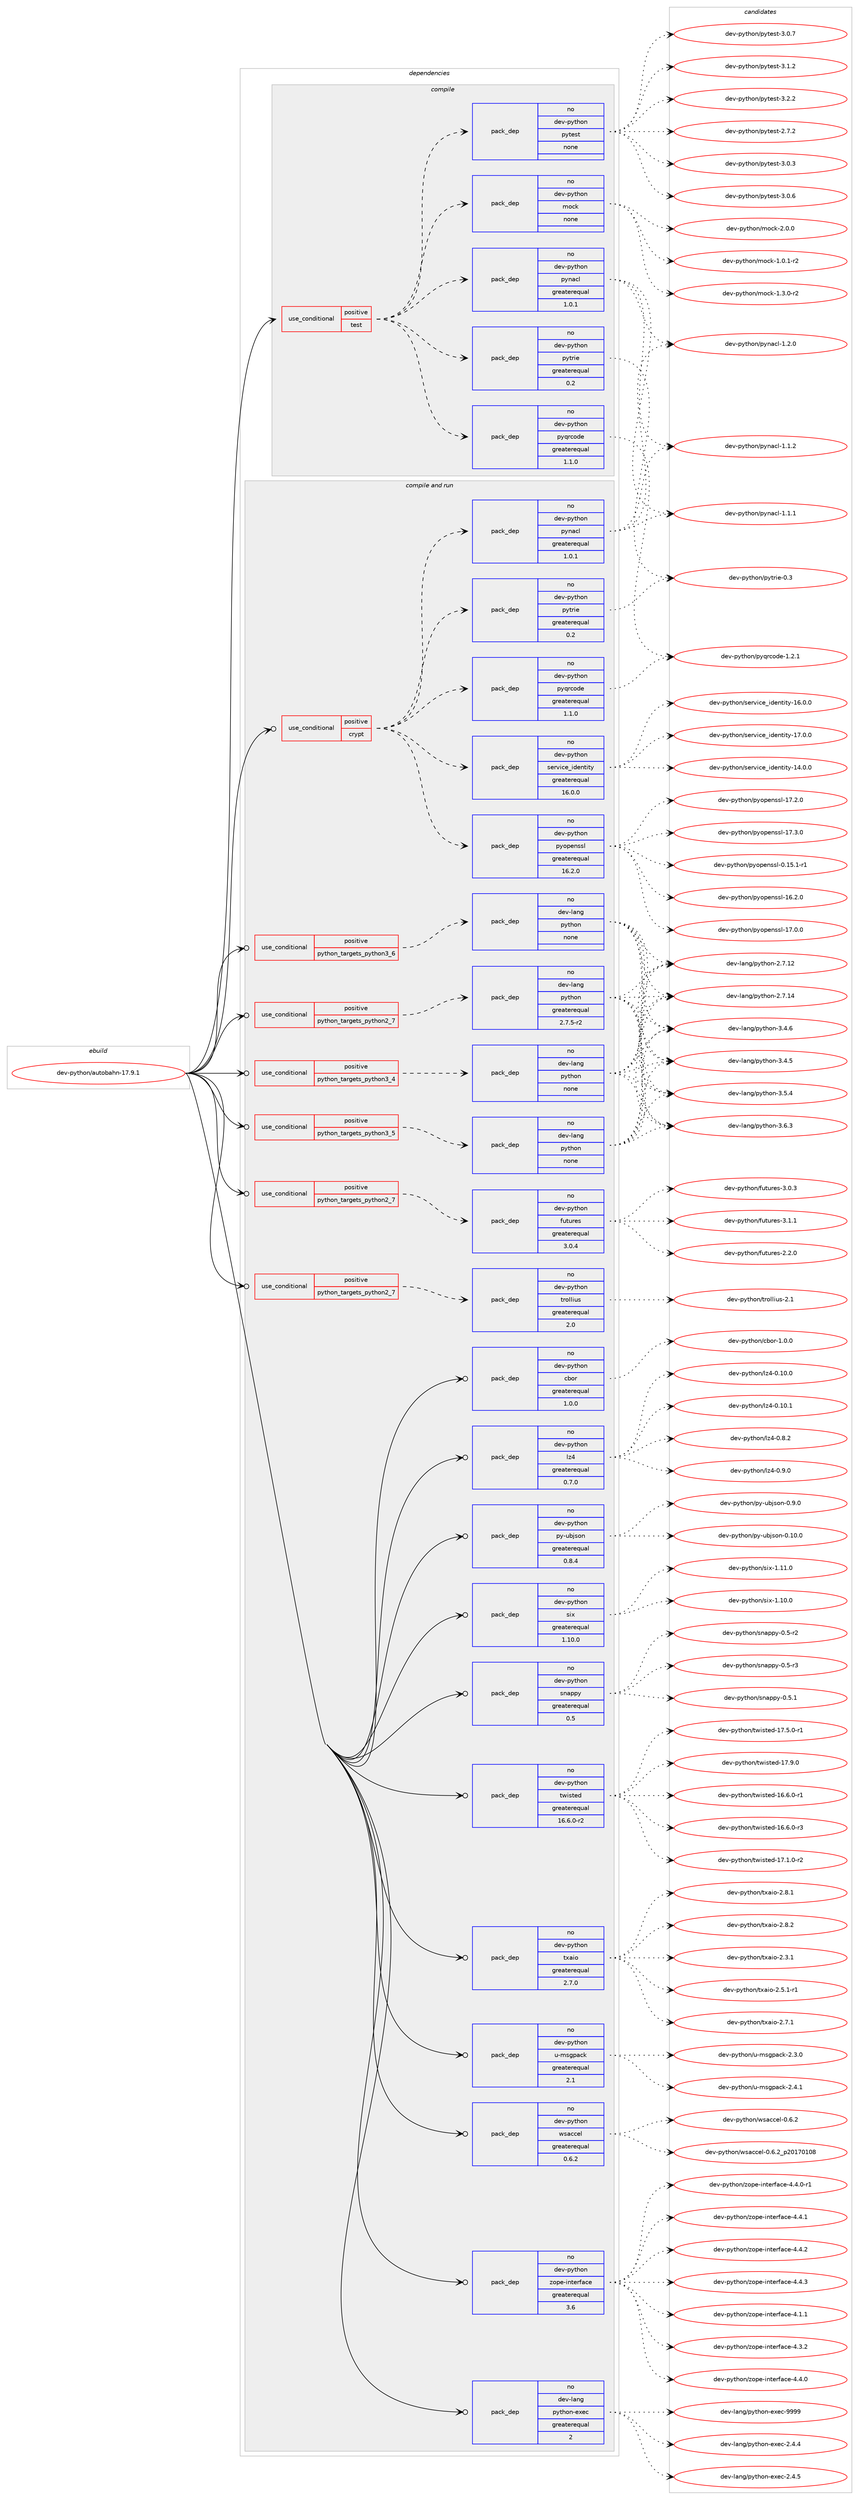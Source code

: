 digraph prolog {

# *************
# Graph options
# *************

newrank=true;
concentrate=true;
compound=true;
graph [rankdir=LR,fontname=Helvetica,fontsize=10,ranksep=1.5];#, ranksep=2.5, nodesep=0.2];
edge  [arrowhead=vee];
node  [fontname=Helvetica,fontsize=10];

# **********
# The ebuild
# **********

subgraph cluster_leftcol {
color=gray;
rank=same;
label=<<i>ebuild</i>>;
id [label="dev-python/autobahn-17.9.1", color=red, width=4, href="../dev-python/autobahn-17.9.1.svg"];
}

# ****************
# The dependencies
# ****************

subgraph cluster_midcol {
color=gray;
label=<<i>dependencies</i>>;
subgraph cluster_compile {
fillcolor="#eeeeee";
style=filled;
label=<<i>compile</i>>;
subgraph cond29765 {
dependency147507 [label=<<TABLE BORDER="0" CELLBORDER="1" CELLSPACING="0" CELLPADDING="4"><TR><TD ROWSPAN="3" CELLPADDING="10">use_conditional</TD></TR><TR><TD>positive</TD></TR><TR><TD>test</TD></TR></TABLE>>, shape=none, color=red];
subgraph pack113923 {
dependency147508 [label=<<TABLE BORDER="0" CELLBORDER="1" CELLSPACING="0" CELLPADDING="4" WIDTH="220"><TR><TD ROWSPAN="6" CELLPADDING="30">pack_dep</TD></TR><TR><TD WIDTH="110">no</TD></TR><TR><TD>dev-python</TD></TR><TR><TD>mock</TD></TR><TR><TD>none</TD></TR><TR><TD></TD></TR></TABLE>>, shape=none, color=blue];
}
dependency147507:e -> dependency147508:w [weight=20,style="dashed",arrowhead="vee"];
subgraph pack113924 {
dependency147509 [label=<<TABLE BORDER="0" CELLBORDER="1" CELLSPACING="0" CELLPADDING="4" WIDTH="220"><TR><TD ROWSPAN="6" CELLPADDING="30">pack_dep</TD></TR><TR><TD WIDTH="110">no</TD></TR><TR><TD>dev-python</TD></TR><TR><TD>pytest</TD></TR><TR><TD>none</TD></TR><TR><TD></TD></TR></TABLE>>, shape=none, color=blue];
}
dependency147507:e -> dependency147509:w [weight=20,style="dashed",arrowhead="vee"];
subgraph pack113925 {
dependency147510 [label=<<TABLE BORDER="0" CELLBORDER="1" CELLSPACING="0" CELLPADDING="4" WIDTH="220"><TR><TD ROWSPAN="6" CELLPADDING="30">pack_dep</TD></TR><TR><TD WIDTH="110">no</TD></TR><TR><TD>dev-python</TD></TR><TR><TD>pynacl</TD></TR><TR><TD>greaterequal</TD></TR><TR><TD>1.0.1</TD></TR></TABLE>>, shape=none, color=blue];
}
dependency147507:e -> dependency147510:w [weight=20,style="dashed",arrowhead="vee"];
subgraph pack113926 {
dependency147511 [label=<<TABLE BORDER="0" CELLBORDER="1" CELLSPACING="0" CELLPADDING="4" WIDTH="220"><TR><TD ROWSPAN="6" CELLPADDING="30">pack_dep</TD></TR><TR><TD WIDTH="110">no</TD></TR><TR><TD>dev-python</TD></TR><TR><TD>pytrie</TD></TR><TR><TD>greaterequal</TD></TR><TR><TD>0.2</TD></TR></TABLE>>, shape=none, color=blue];
}
dependency147507:e -> dependency147511:w [weight=20,style="dashed",arrowhead="vee"];
subgraph pack113927 {
dependency147512 [label=<<TABLE BORDER="0" CELLBORDER="1" CELLSPACING="0" CELLPADDING="4" WIDTH="220"><TR><TD ROWSPAN="6" CELLPADDING="30">pack_dep</TD></TR><TR><TD WIDTH="110">no</TD></TR><TR><TD>dev-python</TD></TR><TR><TD>pyqrcode</TD></TR><TR><TD>greaterequal</TD></TR><TR><TD>1.1.0</TD></TR></TABLE>>, shape=none, color=blue];
}
dependency147507:e -> dependency147512:w [weight=20,style="dashed",arrowhead="vee"];
}
id:e -> dependency147507:w [weight=20,style="solid",arrowhead="vee"];
}
subgraph cluster_compileandrun {
fillcolor="#eeeeee";
style=filled;
label=<<i>compile and run</i>>;
subgraph cond29766 {
dependency147513 [label=<<TABLE BORDER="0" CELLBORDER="1" CELLSPACING="0" CELLPADDING="4"><TR><TD ROWSPAN="3" CELLPADDING="10">use_conditional</TD></TR><TR><TD>positive</TD></TR><TR><TD>crypt</TD></TR></TABLE>>, shape=none, color=red];
subgraph pack113928 {
dependency147514 [label=<<TABLE BORDER="0" CELLBORDER="1" CELLSPACING="0" CELLPADDING="4" WIDTH="220"><TR><TD ROWSPAN="6" CELLPADDING="30">pack_dep</TD></TR><TR><TD WIDTH="110">no</TD></TR><TR><TD>dev-python</TD></TR><TR><TD>pyopenssl</TD></TR><TR><TD>greaterequal</TD></TR><TR><TD>16.2.0</TD></TR></TABLE>>, shape=none, color=blue];
}
dependency147513:e -> dependency147514:w [weight=20,style="dashed",arrowhead="vee"];
subgraph pack113929 {
dependency147515 [label=<<TABLE BORDER="0" CELLBORDER="1" CELLSPACING="0" CELLPADDING="4" WIDTH="220"><TR><TD ROWSPAN="6" CELLPADDING="30">pack_dep</TD></TR><TR><TD WIDTH="110">no</TD></TR><TR><TD>dev-python</TD></TR><TR><TD>pynacl</TD></TR><TR><TD>greaterequal</TD></TR><TR><TD>1.0.1</TD></TR></TABLE>>, shape=none, color=blue];
}
dependency147513:e -> dependency147515:w [weight=20,style="dashed",arrowhead="vee"];
subgraph pack113930 {
dependency147516 [label=<<TABLE BORDER="0" CELLBORDER="1" CELLSPACING="0" CELLPADDING="4" WIDTH="220"><TR><TD ROWSPAN="6" CELLPADDING="30">pack_dep</TD></TR><TR><TD WIDTH="110">no</TD></TR><TR><TD>dev-python</TD></TR><TR><TD>pytrie</TD></TR><TR><TD>greaterequal</TD></TR><TR><TD>0.2</TD></TR></TABLE>>, shape=none, color=blue];
}
dependency147513:e -> dependency147516:w [weight=20,style="dashed",arrowhead="vee"];
subgraph pack113931 {
dependency147517 [label=<<TABLE BORDER="0" CELLBORDER="1" CELLSPACING="0" CELLPADDING="4" WIDTH="220"><TR><TD ROWSPAN="6" CELLPADDING="30">pack_dep</TD></TR><TR><TD WIDTH="110">no</TD></TR><TR><TD>dev-python</TD></TR><TR><TD>pyqrcode</TD></TR><TR><TD>greaterequal</TD></TR><TR><TD>1.1.0</TD></TR></TABLE>>, shape=none, color=blue];
}
dependency147513:e -> dependency147517:w [weight=20,style="dashed",arrowhead="vee"];
subgraph pack113932 {
dependency147518 [label=<<TABLE BORDER="0" CELLBORDER="1" CELLSPACING="0" CELLPADDING="4" WIDTH="220"><TR><TD ROWSPAN="6" CELLPADDING="30">pack_dep</TD></TR><TR><TD WIDTH="110">no</TD></TR><TR><TD>dev-python</TD></TR><TR><TD>service_identity</TD></TR><TR><TD>greaterequal</TD></TR><TR><TD>16.0.0</TD></TR></TABLE>>, shape=none, color=blue];
}
dependency147513:e -> dependency147518:w [weight=20,style="dashed",arrowhead="vee"];
}
id:e -> dependency147513:w [weight=20,style="solid",arrowhead="odotvee"];
subgraph cond29767 {
dependency147519 [label=<<TABLE BORDER="0" CELLBORDER="1" CELLSPACING="0" CELLPADDING="4"><TR><TD ROWSPAN="3" CELLPADDING="10">use_conditional</TD></TR><TR><TD>positive</TD></TR><TR><TD>python_targets_python2_7</TD></TR></TABLE>>, shape=none, color=red];
subgraph pack113933 {
dependency147520 [label=<<TABLE BORDER="0" CELLBORDER="1" CELLSPACING="0" CELLPADDING="4" WIDTH="220"><TR><TD ROWSPAN="6" CELLPADDING="30">pack_dep</TD></TR><TR><TD WIDTH="110">no</TD></TR><TR><TD>dev-lang</TD></TR><TR><TD>python</TD></TR><TR><TD>greaterequal</TD></TR><TR><TD>2.7.5-r2</TD></TR></TABLE>>, shape=none, color=blue];
}
dependency147519:e -> dependency147520:w [weight=20,style="dashed",arrowhead="vee"];
}
id:e -> dependency147519:w [weight=20,style="solid",arrowhead="odotvee"];
subgraph cond29768 {
dependency147521 [label=<<TABLE BORDER="0" CELLBORDER="1" CELLSPACING="0" CELLPADDING="4"><TR><TD ROWSPAN="3" CELLPADDING="10">use_conditional</TD></TR><TR><TD>positive</TD></TR><TR><TD>python_targets_python2_7</TD></TR></TABLE>>, shape=none, color=red];
subgraph pack113934 {
dependency147522 [label=<<TABLE BORDER="0" CELLBORDER="1" CELLSPACING="0" CELLPADDING="4" WIDTH="220"><TR><TD ROWSPAN="6" CELLPADDING="30">pack_dep</TD></TR><TR><TD WIDTH="110">no</TD></TR><TR><TD>dev-python</TD></TR><TR><TD>futures</TD></TR><TR><TD>greaterequal</TD></TR><TR><TD>3.0.4</TD></TR></TABLE>>, shape=none, color=blue];
}
dependency147521:e -> dependency147522:w [weight=20,style="dashed",arrowhead="vee"];
}
id:e -> dependency147521:w [weight=20,style="solid",arrowhead="odotvee"];
subgraph cond29769 {
dependency147523 [label=<<TABLE BORDER="0" CELLBORDER="1" CELLSPACING="0" CELLPADDING="4"><TR><TD ROWSPAN="3" CELLPADDING="10">use_conditional</TD></TR><TR><TD>positive</TD></TR><TR><TD>python_targets_python2_7</TD></TR></TABLE>>, shape=none, color=red];
subgraph pack113935 {
dependency147524 [label=<<TABLE BORDER="0" CELLBORDER="1" CELLSPACING="0" CELLPADDING="4" WIDTH="220"><TR><TD ROWSPAN="6" CELLPADDING="30">pack_dep</TD></TR><TR><TD WIDTH="110">no</TD></TR><TR><TD>dev-python</TD></TR><TR><TD>trollius</TD></TR><TR><TD>greaterequal</TD></TR><TR><TD>2.0</TD></TR></TABLE>>, shape=none, color=blue];
}
dependency147523:e -> dependency147524:w [weight=20,style="dashed",arrowhead="vee"];
}
id:e -> dependency147523:w [weight=20,style="solid",arrowhead="odotvee"];
subgraph cond29770 {
dependency147525 [label=<<TABLE BORDER="0" CELLBORDER="1" CELLSPACING="0" CELLPADDING="4"><TR><TD ROWSPAN="3" CELLPADDING="10">use_conditional</TD></TR><TR><TD>positive</TD></TR><TR><TD>python_targets_python3_4</TD></TR></TABLE>>, shape=none, color=red];
subgraph pack113936 {
dependency147526 [label=<<TABLE BORDER="0" CELLBORDER="1" CELLSPACING="0" CELLPADDING="4" WIDTH="220"><TR><TD ROWSPAN="6" CELLPADDING="30">pack_dep</TD></TR><TR><TD WIDTH="110">no</TD></TR><TR><TD>dev-lang</TD></TR><TR><TD>python</TD></TR><TR><TD>none</TD></TR><TR><TD></TD></TR></TABLE>>, shape=none, color=blue];
}
dependency147525:e -> dependency147526:w [weight=20,style="dashed",arrowhead="vee"];
}
id:e -> dependency147525:w [weight=20,style="solid",arrowhead="odotvee"];
subgraph cond29771 {
dependency147527 [label=<<TABLE BORDER="0" CELLBORDER="1" CELLSPACING="0" CELLPADDING="4"><TR><TD ROWSPAN="3" CELLPADDING="10">use_conditional</TD></TR><TR><TD>positive</TD></TR><TR><TD>python_targets_python3_5</TD></TR></TABLE>>, shape=none, color=red];
subgraph pack113937 {
dependency147528 [label=<<TABLE BORDER="0" CELLBORDER="1" CELLSPACING="0" CELLPADDING="4" WIDTH="220"><TR><TD ROWSPAN="6" CELLPADDING="30">pack_dep</TD></TR><TR><TD WIDTH="110">no</TD></TR><TR><TD>dev-lang</TD></TR><TR><TD>python</TD></TR><TR><TD>none</TD></TR><TR><TD></TD></TR></TABLE>>, shape=none, color=blue];
}
dependency147527:e -> dependency147528:w [weight=20,style="dashed",arrowhead="vee"];
}
id:e -> dependency147527:w [weight=20,style="solid",arrowhead="odotvee"];
subgraph cond29772 {
dependency147529 [label=<<TABLE BORDER="0" CELLBORDER="1" CELLSPACING="0" CELLPADDING="4"><TR><TD ROWSPAN="3" CELLPADDING="10">use_conditional</TD></TR><TR><TD>positive</TD></TR><TR><TD>python_targets_python3_6</TD></TR></TABLE>>, shape=none, color=red];
subgraph pack113938 {
dependency147530 [label=<<TABLE BORDER="0" CELLBORDER="1" CELLSPACING="0" CELLPADDING="4" WIDTH="220"><TR><TD ROWSPAN="6" CELLPADDING="30">pack_dep</TD></TR><TR><TD WIDTH="110">no</TD></TR><TR><TD>dev-lang</TD></TR><TR><TD>python</TD></TR><TR><TD>none</TD></TR><TR><TD></TD></TR></TABLE>>, shape=none, color=blue];
}
dependency147529:e -> dependency147530:w [weight=20,style="dashed",arrowhead="vee"];
}
id:e -> dependency147529:w [weight=20,style="solid",arrowhead="odotvee"];
subgraph pack113939 {
dependency147531 [label=<<TABLE BORDER="0" CELLBORDER="1" CELLSPACING="0" CELLPADDING="4" WIDTH="220"><TR><TD ROWSPAN="6" CELLPADDING="30">pack_dep</TD></TR><TR><TD WIDTH="110">no</TD></TR><TR><TD>dev-lang</TD></TR><TR><TD>python-exec</TD></TR><TR><TD>greaterequal</TD></TR><TR><TD>2</TD></TR></TABLE>>, shape=none, color=blue];
}
id:e -> dependency147531:w [weight=20,style="solid",arrowhead="odotvee"];
subgraph pack113940 {
dependency147532 [label=<<TABLE BORDER="0" CELLBORDER="1" CELLSPACING="0" CELLPADDING="4" WIDTH="220"><TR><TD ROWSPAN="6" CELLPADDING="30">pack_dep</TD></TR><TR><TD WIDTH="110">no</TD></TR><TR><TD>dev-python</TD></TR><TR><TD>cbor</TD></TR><TR><TD>greaterequal</TD></TR><TR><TD>1.0.0</TD></TR></TABLE>>, shape=none, color=blue];
}
id:e -> dependency147532:w [weight=20,style="solid",arrowhead="odotvee"];
subgraph pack113941 {
dependency147533 [label=<<TABLE BORDER="0" CELLBORDER="1" CELLSPACING="0" CELLPADDING="4" WIDTH="220"><TR><TD ROWSPAN="6" CELLPADDING="30">pack_dep</TD></TR><TR><TD WIDTH="110">no</TD></TR><TR><TD>dev-python</TD></TR><TR><TD>lz4</TD></TR><TR><TD>greaterequal</TD></TR><TR><TD>0.7.0</TD></TR></TABLE>>, shape=none, color=blue];
}
id:e -> dependency147533:w [weight=20,style="solid",arrowhead="odotvee"];
subgraph pack113942 {
dependency147534 [label=<<TABLE BORDER="0" CELLBORDER="1" CELLSPACING="0" CELLPADDING="4" WIDTH="220"><TR><TD ROWSPAN="6" CELLPADDING="30">pack_dep</TD></TR><TR><TD WIDTH="110">no</TD></TR><TR><TD>dev-python</TD></TR><TR><TD>py-ubjson</TD></TR><TR><TD>greaterequal</TD></TR><TR><TD>0.8.4</TD></TR></TABLE>>, shape=none, color=blue];
}
id:e -> dependency147534:w [weight=20,style="solid",arrowhead="odotvee"];
subgraph pack113943 {
dependency147535 [label=<<TABLE BORDER="0" CELLBORDER="1" CELLSPACING="0" CELLPADDING="4" WIDTH="220"><TR><TD ROWSPAN="6" CELLPADDING="30">pack_dep</TD></TR><TR><TD WIDTH="110">no</TD></TR><TR><TD>dev-python</TD></TR><TR><TD>six</TD></TR><TR><TD>greaterequal</TD></TR><TR><TD>1.10.0</TD></TR></TABLE>>, shape=none, color=blue];
}
id:e -> dependency147535:w [weight=20,style="solid",arrowhead="odotvee"];
subgraph pack113944 {
dependency147536 [label=<<TABLE BORDER="0" CELLBORDER="1" CELLSPACING="0" CELLPADDING="4" WIDTH="220"><TR><TD ROWSPAN="6" CELLPADDING="30">pack_dep</TD></TR><TR><TD WIDTH="110">no</TD></TR><TR><TD>dev-python</TD></TR><TR><TD>snappy</TD></TR><TR><TD>greaterequal</TD></TR><TR><TD>0.5</TD></TR></TABLE>>, shape=none, color=blue];
}
id:e -> dependency147536:w [weight=20,style="solid",arrowhead="odotvee"];
subgraph pack113945 {
dependency147537 [label=<<TABLE BORDER="0" CELLBORDER="1" CELLSPACING="0" CELLPADDING="4" WIDTH="220"><TR><TD ROWSPAN="6" CELLPADDING="30">pack_dep</TD></TR><TR><TD WIDTH="110">no</TD></TR><TR><TD>dev-python</TD></TR><TR><TD>twisted</TD></TR><TR><TD>greaterequal</TD></TR><TR><TD>16.6.0-r2</TD></TR></TABLE>>, shape=none, color=blue];
}
id:e -> dependency147537:w [weight=20,style="solid",arrowhead="odotvee"];
subgraph pack113946 {
dependency147538 [label=<<TABLE BORDER="0" CELLBORDER="1" CELLSPACING="0" CELLPADDING="4" WIDTH="220"><TR><TD ROWSPAN="6" CELLPADDING="30">pack_dep</TD></TR><TR><TD WIDTH="110">no</TD></TR><TR><TD>dev-python</TD></TR><TR><TD>txaio</TD></TR><TR><TD>greaterequal</TD></TR><TR><TD>2.7.0</TD></TR></TABLE>>, shape=none, color=blue];
}
id:e -> dependency147538:w [weight=20,style="solid",arrowhead="odotvee"];
subgraph pack113947 {
dependency147539 [label=<<TABLE BORDER="0" CELLBORDER="1" CELLSPACING="0" CELLPADDING="4" WIDTH="220"><TR><TD ROWSPAN="6" CELLPADDING="30">pack_dep</TD></TR><TR><TD WIDTH="110">no</TD></TR><TR><TD>dev-python</TD></TR><TR><TD>u-msgpack</TD></TR><TR><TD>greaterequal</TD></TR><TR><TD>2.1</TD></TR></TABLE>>, shape=none, color=blue];
}
id:e -> dependency147539:w [weight=20,style="solid",arrowhead="odotvee"];
subgraph pack113948 {
dependency147540 [label=<<TABLE BORDER="0" CELLBORDER="1" CELLSPACING="0" CELLPADDING="4" WIDTH="220"><TR><TD ROWSPAN="6" CELLPADDING="30">pack_dep</TD></TR><TR><TD WIDTH="110">no</TD></TR><TR><TD>dev-python</TD></TR><TR><TD>wsaccel</TD></TR><TR><TD>greaterequal</TD></TR><TR><TD>0.6.2</TD></TR></TABLE>>, shape=none, color=blue];
}
id:e -> dependency147540:w [weight=20,style="solid",arrowhead="odotvee"];
subgraph pack113949 {
dependency147541 [label=<<TABLE BORDER="0" CELLBORDER="1" CELLSPACING="0" CELLPADDING="4" WIDTH="220"><TR><TD ROWSPAN="6" CELLPADDING="30">pack_dep</TD></TR><TR><TD WIDTH="110">no</TD></TR><TR><TD>dev-python</TD></TR><TR><TD>zope-interface</TD></TR><TR><TD>greaterequal</TD></TR><TR><TD>3.6</TD></TR></TABLE>>, shape=none, color=blue];
}
id:e -> dependency147541:w [weight=20,style="solid",arrowhead="odotvee"];
}
subgraph cluster_run {
fillcolor="#eeeeee";
style=filled;
label=<<i>run</i>>;
}
}

# **************
# The candidates
# **************

subgraph cluster_choices {
rank=same;
color=gray;
label=<<i>candidates</i>>;

subgraph choice113923 {
color=black;
nodesep=1;
choice1001011184511212111610411111047109111991074549464846494511450 [label="dev-python/mock-1.0.1-r2", color=red, width=4,href="../dev-python/mock-1.0.1-r2.svg"];
choice1001011184511212111610411111047109111991074549465146484511450 [label="dev-python/mock-1.3.0-r2", color=red, width=4,href="../dev-python/mock-1.3.0-r2.svg"];
choice100101118451121211161041111104710911199107455046484648 [label="dev-python/mock-2.0.0", color=red, width=4,href="../dev-python/mock-2.0.0.svg"];
dependency147508:e -> choice1001011184511212111610411111047109111991074549464846494511450:w [style=dotted,weight="100"];
dependency147508:e -> choice1001011184511212111610411111047109111991074549465146484511450:w [style=dotted,weight="100"];
dependency147508:e -> choice100101118451121211161041111104710911199107455046484648:w [style=dotted,weight="100"];
}
subgraph choice113924 {
color=black;
nodesep=1;
choice1001011184511212111610411111047112121116101115116455046554650 [label="dev-python/pytest-2.7.2", color=red, width=4,href="../dev-python/pytest-2.7.2.svg"];
choice1001011184511212111610411111047112121116101115116455146484651 [label="dev-python/pytest-3.0.3", color=red, width=4,href="../dev-python/pytest-3.0.3.svg"];
choice1001011184511212111610411111047112121116101115116455146484654 [label="dev-python/pytest-3.0.6", color=red, width=4,href="../dev-python/pytest-3.0.6.svg"];
choice1001011184511212111610411111047112121116101115116455146484655 [label="dev-python/pytest-3.0.7", color=red, width=4,href="../dev-python/pytest-3.0.7.svg"];
choice1001011184511212111610411111047112121116101115116455146494650 [label="dev-python/pytest-3.1.2", color=red, width=4,href="../dev-python/pytest-3.1.2.svg"];
choice1001011184511212111610411111047112121116101115116455146504650 [label="dev-python/pytest-3.2.2", color=red, width=4,href="../dev-python/pytest-3.2.2.svg"];
dependency147509:e -> choice1001011184511212111610411111047112121116101115116455046554650:w [style=dotted,weight="100"];
dependency147509:e -> choice1001011184511212111610411111047112121116101115116455146484651:w [style=dotted,weight="100"];
dependency147509:e -> choice1001011184511212111610411111047112121116101115116455146484654:w [style=dotted,weight="100"];
dependency147509:e -> choice1001011184511212111610411111047112121116101115116455146484655:w [style=dotted,weight="100"];
dependency147509:e -> choice1001011184511212111610411111047112121116101115116455146494650:w [style=dotted,weight="100"];
dependency147509:e -> choice1001011184511212111610411111047112121116101115116455146504650:w [style=dotted,weight="100"];
}
subgraph choice113925 {
color=black;
nodesep=1;
choice10010111845112121116104111110471121211109799108454946494649 [label="dev-python/pynacl-1.1.1", color=red, width=4,href="../dev-python/pynacl-1.1.1.svg"];
choice10010111845112121116104111110471121211109799108454946494650 [label="dev-python/pynacl-1.1.2", color=red, width=4,href="../dev-python/pynacl-1.1.2.svg"];
choice10010111845112121116104111110471121211109799108454946504648 [label="dev-python/pynacl-1.2.0", color=red, width=4,href="../dev-python/pynacl-1.2.0.svg"];
dependency147510:e -> choice10010111845112121116104111110471121211109799108454946494649:w [style=dotted,weight="100"];
dependency147510:e -> choice10010111845112121116104111110471121211109799108454946494650:w [style=dotted,weight="100"];
dependency147510:e -> choice10010111845112121116104111110471121211109799108454946504648:w [style=dotted,weight="100"];
}
subgraph choice113926 {
color=black;
nodesep=1;
choice100101118451121211161041111104711212111611410510145484651 [label="dev-python/pytrie-0.3", color=red, width=4,href="../dev-python/pytrie-0.3.svg"];
dependency147511:e -> choice100101118451121211161041111104711212111611410510145484651:w [style=dotted,weight="100"];
}
subgraph choice113927 {
color=black;
nodesep=1;
choice100101118451121211161041111104711212111311499111100101454946504649 [label="dev-python/pyqrcode-1.2.1", color=red, width=4,href="../dev-python/pyqrcode-1.2.1.svg"];
dependency147512:e -> choice100101118451121211161041111104711212111311499111100101454946504649:w [style=dotted,weight="100"];
}
subgraph choice113928 {
color=black;
nodesep=1;
choice1001011184511212111610411111047112121111112101110115115108454846495346494511449 [label="dev-python/pyopenssl-0.15.1-r1", color=red, width=4,href="../dev-python/pyopenssl-0.15.1-r1.svg"];
choice100101118451121211161041111104711212111111210111011511510845495446504648 [label="dev-python/pyopenssl-16.2.0", color=red, width=4,href="../dev-python/pyopenssl-16.2.0.svg"];
choice100101118451121211161041111104711212111111210111011511510845495546484648 [label="dev-python/pyopenssl-17.0.0", color=red, width=4,href="../dev-python/pyopenssl-17.0.0.svg"];
choice100101118451121211161041111104711212111111210111011511510845495546504648 [label="dev-python/pyopenssl-17.2.0", color=red, width=4,href="../dev-python/pyopenssl-17.2.0.svg"];
choice100101118451121211161041111104711212111111210111011511510845495546514648 [label="dev-python/pyopenssl-17.3.0", color=red, width=4,href="../dev-python/pyopenssl-17.3.0.svg"];
dependency147514:e -> choice1001011184511212111610411111047112121111112101110115115108454846495346494511449:w [style=dotted,weight="100"];
dependency147514:e -> choice100101118451121211161041111104711212111111210111011511510845495446504648:w [style=dotted,weight="100"];
dependency147514:e -> choice100101118451121211161041111104711212111111210111011511510845495546484648:w [style=dotted,weight="100"];
dependency147514:e -> choice100101118451121211161041111104711212111111210111011511510845495546504648:w [style=dotted,weight="100"];
dependency147514:e -> choice100101118451121211161041111104711212111111210111011511510845495546514648:w [style=dotted,weight="100"];
}
subgraph choice113929 {
color=black;
nodesep=1;
choice10010111845112121116104111110471121211109799108454946494649 [label="dev-python/pynacl-1.1.1", color=red, width=4,href="../dev-python/pynacl-1.1.1.svg"];
choice10010111845112121116104111110471121211109799108454946494650 [label="dev-python/pynacl-1.1.2", color=red, width=4,href="../dev-python/pynacl-1.1.2.svg"];
choice10010111845112121116104111110471121211109799108454946504648 [label="dev-python/pynacl-1.2.0", color=red, width=4,href="../dev-python/pynacl-1.2.0.svg"];
dependency147515:e -> choice10010111845112121116104111110471121211109799108454946494649:w [style=dotted,weight="100"];
dependency147515:e -> choice10010111845112121116104111110471121211109799108454946494650:w [style=dotted,weight="100"];
dependency147515:e -> choice10010111845112121116104111110471121211109799108454946504648:w [style=dotted,weight="100"];
}
subgraph choice113930 {
color=black;
nodesep=1;
choice100101118451121211161041111104711212111611410510145484651 [label="dev-python/pytrie-0.3", color=red, width=4,href="../dev-python/pytrie-0.3.svg"];
dependency147516:e -> choice100101118451121211161041111104711212111611410510145484651:w [style=dotted,weight="100"];
}
subgraph choice113931 {
color=black;
nodesep=1;
choice100101118451121211161041111104711212111311499111100101454946504649 [label="dev-python/pyqrcode-1.2.1", color=red, width=4,href="../dev-python/pyqrcode-1.2.1.svg"];
dependency147517:e -> choice100101118451121211161041111104711212111311499111100101454946504649:w [style=dotted,weight="100"];
}
subgraph choice113932 {
color=black;
nodesep=1;
choice1001011184511212111610411111047115101114118105991019510510010111011610511612145495246484648 [label="dev-python/service_identity-14.0.0", color=red, width=4,href="../dev-python/service_identity-14.0.0.svg"];
choice1001011184511212111610411111047115101114118105991019510510010111011610511612145495446484648 [label="dev-python/service_identity-16.0.0", color=red, width=4,href="../dev-python/service_identity-16.0.0.svg"];
choice1001011184511212111610411111047115101114118105991019510510010111011610511612145495546484648 [label="dev-python/service_identity-17.0.0", color=red, width=4,href="../dev-python/service_identity-17.0.0.svg"];
dependency147518:e -> choice1001011184511212111610411111047115101114118105991019510510010111011610511612145495246484648:w [style=dotted,weight="100"];
dependency147518:e -> choice1001011184511212111610411111047115101114118105991019510510010111011610511612145495446484648:w [style=dotted,weight="100"];
dependency147518:e -> choice1001011184511212111610411111047115101114118105991019510510010111011610511612145495546484648:w [style=dotted,weight="100"];
}
subgraph choice113933 {
color=black;
nodesep=1;
choice10010111845108971101034711212111610411111045504655464950 [label="dev-lang/python-2.7.12", color=red, width=4,href="../dev-lang/python-2.7.12.svg"];
choice10010111845108971101034711212111610411111045504655464952 [label="dev-lang/python-2.7.14", color=red, width=4,href="../dev-lang/python-2.7.14.svg"];
choice100101118451089711010347112121116104111110455146524653 [label="dev-lang/python-3.4.5", color=red, width=4,href="../dev-lang/python-3.4.5.svg"];
choice100101118451089711010347112121116104111110455146524654 [label="dev-lang/python-3.4.6", color=red, width=4,href="../dev-lang/python-3.4.6.svg"];
choice100101118451089711010347112121116104111110455146534652 [label="dev-lang/python-3.5.4", color=red, width=4,href="../dev-lang/python-3.5.4.svg"];
choice100101118451089711010347112121116104111110455146544651 [label="dev-lang/python-3.6.3", color=red, width=4,href="../dev-lang/python-3.6.3.svg"];
dependency147520:e -> choice10010111845108971101034711212111610411111045504655464950:w [style=dotted,weight="100"];
dependency147520:e -> choice10010111845108971101034711212111610411111045504655464952:w [style=dotted,weight="100"];
dependency147520:e -> choice100101118451089711010347112121116104111110455146524653:w [style=dotted,weight="100"];
dependency147520:e -> choice100101118451089711010347112121116104111110455146524654:w [style=dotted,weight="100"];
dependency147520:e -> choice100101118451089711010347112121116104111110455146534652:w [style=dotted,weight="100"];
dependency147520:e -> choice100101118451089711010347112121116104111110455146544651:w [style=dotted,weight="100"];
}
subgraph choice113934 {
color=black;
nodesep=1;
choice1001011184511212111610411111047102117116117114101115455046504648 [label="dev-python/futures-2.2.0", color=red, width=4,href="../dev-python/futures-2.2.0.svg"];
choice1001011184511212111610411111047102117116117114101115455146484651 [label="dev-python/futures-3.0.3", color=red, width=4,href="../dev-python/futures-3.0.3.svg"];
choice1001011184511212111610411111047102117116117114101115455146494649 [label="dev-python/futures-3.1.1", color=red, width=4,href="../dev-python/futures-3.1.1.svg"];
dependency147522:e -> choice1001011184511212111610411111047102117116117114101115455046504648:w [style=dotted,weight="100"];
dependency147522:e -> choice1001011184511212111610411111047102117116117114101115455146484651:w [style=dotted,weight="100"];
dependency147522:e -> choice1001011184511212111610411111047102117116117114101115455146494649:w [style=dotted,weight="100"];
}
subgraph choice113935 {
color=black;
nodesep=1;
choice100101118451121211161041111104711611411110810810511711545504649 [label="dev-python/trollius-2.1", color=red, width=4,href="../dev-python/trollius-2.1.svg"];
dependency147524:e -> choice100101118451121211161041111104711611411110810810511711545504649:w [style=dotted,weight="100"];
}
subgraph choice113936 {
color=black;
nodesep=1;
choice10010111845108971101034711212111610411111045504655464950 [label="dev-lang/python-2.7.12", color=red, width=4,href="../dev-lang/python-2.7.12.svg"];
choice10010111845108971101034711212111610411111045504655464952 [label="dev-lang/python-2.7.14", color=red, width=4,href="../dev-lang/python-2.7.14.svg"];
choice100101118451089711010347112121116104111110455146524653 [label="dev-lang/python-3.4.5", color=red, width=4,href="../dev-lang/python-3.4.5.svg"];
choice100101118451089711010347112121116104111110455146524654 [label="dev-lang/python-3.4.6", color=red, width=4,href="../dev-lang/python-3.4.6.svg"];
choice100101118451089711010347112121116104111110455146534652 [label="dev-lang/python-3.5.4", color=red, width=4,href="../dev-lang/python-3.5.4.svg"];
choice100101118451089711010347112121116104111110455146544651 [label="dev-lang/python-3.6.3", color=red, width=4,href="../dev-lang/python-3.6.3.svg"];
dependency147526:e -> choice10010111845108971101034711212111610411111045504655464950:w [style=dotted,weight="100"];
dependency147526:e -> choice10010111845108971101034711212111610411111045504655464952:w [style=dotted,weight="100"];
dependency147526:e -> choice100101118451089711010347112121116104111110455146524653:w [style=dotted,weight="100"];
dependency147526:e -> choice100101118451089711010347112121116104111110455146524654:w [style=dotted,weight="100"];
dependency147526:e -> choice100101118451089711010347112121116104111110455146534652:w [style=dotted,weight="100"];
dependency147526:e -> choice100101118451089711010347112121116104111110455146544651:w [style=dotted,weight="100"];
}
subgraph choice113937 {
color=black;
nodesep=1;
choice10010111845108971101034711212111610411111045504655464950 [label="dev-lang/python-2.7.12", color=red, width=4,href="../dev-lang/python-2.7.12.svg"];
choice10010111845108971101034711212111610411111045504655464952 [label="dev-lang/python-2.7.14", color=red, width=4,href="../dev-lang/python-2.7.14.svg"];
choice100101118451089711010347112121116104111110455146524653 [label="dev-lang/python-3.4.5", color=red, width=4,href="../dev-lang/python-3.4.5.svg"];
choice100101118451089711010347112121116104111110455146524654 [label="dev-lang/python-3.4.6", color=red, width=4,href="../dev-lang/python-3.4.6.svg"];
choice100101118451089711010347112121116104111110455146534652 [label="dev-lang/python-3.5.4", color=red, width=4,href="../dev-lang/python-3.5.4.svg"];
choice100101118451089711010347112121116104111110455146544651 [label="dev-lang/python-3.6.3", color=red, width=4,href="../dev-lang/python-3.6.3.svg"];
dependency147528:e -> choice10010111845108971101034711212111610411111045504655464950:w [style=dotted,weight="100"];
dependency147528:e -> choice10010111845108971101034711212111610411111045504655464952:w [style=dotted,weight="100"];
dependency147528:e -> choice100101118451089711010347112121116104111110455146524653:w [style=dotted,weight="100"];
dependency147528:e -> choice100101118451089711010347112121116104111110455146524654:w [style=dotted,weight="100"];
dependency147528:e -> choice100101118451089711010347112121116104111110455146534652:w [style=dotted,weight="100"];
dependency147528:e -> choice100101118451089711010347112121116104111110455146544651:w [style=dotted,weight="100"];
}
subgraph choice113938 {
color=black;
nodesep=1;
choice10010111845108971101034711212111610411111045504655464950 [label="dev-lang/python-2.7.12", color=red, width=4,href="../dev-lang/python-2.7.12.svg"];
choice10010111845108971101034711212111610411111045504655464952 [label="dev-lang/python-2.7.14", color=red, width=4,href="../dev-lang/python-2.7.14.svg"];
choice100101118451089711010347112121116104111110455146524653 [label="dev-lang/python-3.4.5", color=red, width=4,href="../dev-lang/python-3.4.5.svg"];
choice100101118451089711010347112121116104111110455146524654 [label="dev-lang/python-3.4.6", color=red, width=4,href="../dev-lang/python-3.4.6.svg"];
choice100101118451089711010347112121116104111110455146534652 [label="dev-lang/python-3.5.4", color=red, width=4,href="../dev-lang/python-3.5.4.svg"];
choice100101118451089711010347112121116104111110455146544651 [label="dev-lang/python-3.6.3", color=red, width=4,href="../dev-lang/python-3.6.3.svg"];
dependency147530:e -> choice10010111845108971101034711212111610411111045504655464950:w [style=dotted,weight="100"];
dependency147530:e -> choice10010111845108971101034711212111610411111045504655464952:w [style=dotted,weight="100"];
dependency147530:e -> choice100101118451089711010347112121116104111110455146524653:w [style=dotted,weight="100"];
dependency147530:e -> choice100101118451089711010347112121116104111110455146524654:w [style=dotted,weight="100"];
dependency147530:e -> choice100101118451089711010347112121116104111110455146534652:w [style=dotted,weight="100"];
dependency147530:e -> choice100101118451089711010347112121116104111110455146544651:w [style=dotted,weight="100"];
}
subgraph choice113939 {
color=black;
nodesep=1;
choice1001011184510897110103471121211161041111104510112010199455046524652 [label="dev-lang/python-exec-2.4.4", color=red, width=4,href="../dev-lang/python-exec-2.4.4.svg"];
choice1001011184510897110103471121211161041111104510112010199455046524653 [label="dev-lang/python-exec-2.4.5", color=red, width=4,href="../dev-lang/python-exec-2.4.5.svg"];
choice10010111845108971101034711212111610411111045101120101994557575757 [label="dev-lang/python-exec-9999", color=red, width=4,href="../dev-lang/python-exec-9999.svg"];
dependency147531:e -> choice1001011184510897110103471121211161041111104510112010199455046524652:w [style=dotted,weight="100"];
dependency147531:e -> choice1001011184510897110103471121211161041111104510112010199455046524653:w [style=dotted,weight="100"];
dependency147531:e -> choice10010111845108971101034711212111610411111045101120101994557575757:w [style=dotted,weight="100"];
}
subgraph choice113940 {
color=black;
nodesep=1;
choice10010111845112121116104111110479998111114454946484648 [label="dev-python/cbor-1.0.0", color=red, width=4,href="../dev-python/cbor-1.0.0.svg"];
dependency147532:e -> choice10010111845112121116104111110479998111114454946484648:w [style=dotted,weight="100"];
}
subgraph choice113941 {
color=black;
nodesep=1;
choice10010111845112121116104111110471081225245484649484648 [label="dev-python/lz4-0.10.0", color=red, width=4,href="../dev-python/lz4-0.10.0.svg"];
choice10010111845112121116104111110471081225245484649484649 [label="dev-python/lz4-0.10.1", color=red, width=4,href="../dev-python/lz4-0.10.1.svg"];
choice100101118451121211161041111104710812252454846564650 [label="dev-python/lz4-0.8.2", color=red, width=4,href="../dev-python/lz4-0.8.2.svg"];
choice100101118451121211161041111104710812252454846574648 [label="dev-python/lz4-0.9.0", color=red, width=4,href="../dev-python/lz4-0.9.0.svg"];
dependency147533:e -> choice10010111845112121116104111110471081225245484649484648:w [style=dotted,weight="100"];
dependency147533:e -> choice10010111845112121116104111110471081225245484649484649:w [style=dotted,weight="100"];
dependency147533:e -> choice100101118451121211161041111104710812252454846564650:w [style=dotted,weight="100"];
dependency147533:e -> choice100101118451121211161041111104710812252454846574648:w [style=dotted,weight="100"];
}
subgraph choice113942 {
color=black;
nodesep=1;
choice1001011184511212111610411111047112121451179810611511111045484649484648 [label="dev-python/py-ubjson-0.10.0", color=red, width=4,href="../dev-python/py-ubjson-0.10.0.svg"];
choice10010111845112121116104111110471121214511798106115111110454846574648 [label="dev-python/py-ubjson-0.9.0", color=red, width=4,href="../dev-python/py-ubjson-0.9.0.svg"];
dependency147534:e -> choice1001011184511212111610411111047112121451179810611511111045484649484648:w [style=dotted,weight="100"];
dependency147534:e -> choice10010111845112121116104111110471121214511798106115111110454846574648:w [style=dotted,weight="100"];
}
subgraph choice113943 {
color=black;
nodesep=1;
choice100101118451121211161041111104711510512045494649484648 [label="dev-python/six-1.10.0", color=red, width=4,href="../dev-python/six-1.10.0.svg"];
choice100101118451121211161041111104711510512045494649494648 [label="dev-python/six-1.11.0", color=red, width=4,href="../dev-python/six-1.11.0.svg"];
dependency147535:e -> choice100101118451121211161041111104711510512045494649484648:w [style=dotted,weight="100"];
dependency147535:e -> choice100101118451121211161041111104711510512045494649494648:w [style=dotted,weight="100"];
}
subgraph choice113944 {
color=black;
nodesep=1;
choice100101118451121211161041111104711511097112112121454846534511450 [label="dev-python/snappy-0.5-r2", color=red, width=4,href="../dev-python/snappy-0.5-r2.svg"];
choice100101118451121211161041111104711511097112112121454846534511451 [label="dev-python/snappy-0.5-r3", color=red, width=4,href="../dev-python/snappy-0.5-r3.svg"];
choice100101118451121211161041111104711511097112112121454846534649 [label="dev-python/snappy-0.5.1", color=red, width=4,href="../dev-python/snappy-0.5.1.svg"];
dependency147536:e -> choice100101118451121211161041111104711511097112112121454846534511450:w [style=dotted,weight="100"];
dependency147536:e -> choice100101118451121211161041111104711511097112112121454846534511451:w [style=dotted,weight="100"];
dependency147536:e -> choice100101118451121211161041111104711511097112112121454846534649:w [style=dotted,weight="100"];
}
subgraph choice113945 {
color=black;
nodesep=1;
choice1001011184511212111610411111047116119105115116101100454954465446484511449 [label="dev-python/twisted-16.6.0-r1", color=red, width=4,href="../dev-python/twisted-16.6.0-r1.svg"];
choice1001011184511212111610411111047116119105115116101100454954465446484511451 [label="dev-python/twisted-16.6.0-r3", color=red, width=4,href="../dev-python/twisted-16.6.0-r3.svg"];
choice1001011184511212111610411111047116119105115116101100454955464946484511450 [label="dev-python/twisted-17.1.0-r2", color=red, width=4,href="../dev-python/twisted-17.1.0-r2.svg"];
choice1001011184511212111610411111047116119105115116101100454955465346484511449 [label="dev-python/twisted-17.5.0-r1", color=red, width=4,href="../dev-python/twisted-17.5.0-r1.svg"];
choice100101118451121211161041111104711611910511511610110045495546574648 [label="dev-python/twisted-17.9.0", color=red, width=4,href="../dev-python/twisted-17.9.0.svg"];
dependency147537:e -> choice1001011184511212111610411111047116119105115116101100454954465446484511449:w [style=dotted,weight="100"];
dependency147537:e -> choice1001011184511212111610411111047116119105115116101100454954465446484511451:w [style=dotted,weight="100"];
dependency147537:e -> choice1001011184511212111610411111047116119105115116101100454955464946484511450:w [style=dotted,weight="100"];
dependency147537:e -> choice1001011184511212111610411111047116119105115116101100454955465346484511449:w [style=dotted,weight="100"];
dependency147537:e -> choice100101118451121211161041111104711611910511511610110045495546574648:w [style=dotted,weight="100"];
}
subgraph choice113946 {
color=black;
nodesep=1;
choice100101118451121211161041111104711612097105111455046514649 [label="dev-python/txaio-2.3.1", color=red, width=4,href="../dev-python/txaio-2.3.1.svg"];
choice1001011184511212111610411111047116120971051114550465346494511449 [label="dev-python/txaio-2.5.1-r1", color=red, width=4,href="../dev-python/txaio-2.5.1-r1.svg"];
choice100101118451121211161041111104711612097105111455046554649 [label="dev-python/txaio-2.7.1", color=red, width=4,href="../dev-python/txaio-2.7.1.svg"];
choice100101118451121211161041111104711612097105111455046564649 [label="dev-python/txaio-2.8.1", color=red, width=4,href="../dev-python/txaio-2.8.1.svg"];
choice100101118451121211161041111104711612097105111455046564650 [label="dev-python/txaio-2.8.2", color=red, width=4,href="../dev-python/txaio-2.8.2.svg"];
dependency147538:e -> choice100101118451121211161041111104711612097105111455046514649:w [style=dotted,weight="100"];
dependency147538:e -> choice1001011184511212111610411111047116120971051114550465346494511449:w [style=dotted,weight="100"];
dependency147538:e -> choice100101118451121211161041111104711612097105111455046554649:w [style=dotted,weight="100"];
dependency147538:e -> choice100101118451121211161041111104711612097105111455046564649:w [style=dotted,weight="100"];
dependency147538:e -> choice100101118451121211161041111104711612097105111455046564650:w [style=dotted,weight="100"];
}
subgraph choice113947 {
color=black;
nodesep=1;
choice1001011184511212111610411111047117451091151031129799107455046514648 [label="dev-python/u-msgpack-2.3.0", color=red, width=4,href="../dev-python/u-msgpack-2.3.0.svg"];
choice1001011184511212111610411111047117451091151031129799107455046524649 [label="dev-python/u-msgpack-2.4.1", color=red, width=4,href="../dev-python/u-msgpack-2.4.1.svg"];
dependency147539:e -> choice1001011184511212111610411111047117451091151031129799107455046514648:w [style=dotted,weight="100"];
dependency147539:e -> choice1001011184511212111610411111047117451091151031129799107455046524649:w [style=dotted,weight="100"];
}
subgraph choice113948 {
color=black;
nodesep=1;
choice1001011184511212111610411111047119115979999101108454846544650 [label="dev-python/wsaccel-0.6.2", color=red, width=4,href="../dev-python/wsaccel-0.6.2.svg"];
choice1001011184511212111610411111047119115979999101108454846544650951125048495548494856 [label="dev-python/wsaccel-0.6.2_p20170108", color=red, width=4,href="../dev-python/wsaccel-0.6.2_p20170108.svg"];
dependency147540:e -> choice1001011184511212111610411111047119115979999101108454846544650:w [style=dotted,weight="100"];
dependency147540:e -> choice1001011184511212111610411111047119115979999101108454846544650951125048495548494856:w [style=dotted,weight="100"];
}
subgraph choice113949 {
color=black;
nodesep=1;
choice1001011184511212111610411111047122111112101451051101161011141029799101455246494649 [label="dev-python/zope-interface-4.1.1", color=red, width=4,href="../dev-python/zope-interface-4.1.1.svg"];
choice1001011184511212111610411111047122111112101451051101161011141029799101455246514650 [label="dev-python/zope-interface-4.3.2", color=red, width=4,href="../dev-python/zope-interface-4.3.2.svg"];
choice1001011184511212111610411111047122111112101451051101161011141029799101455246524648 [label="dev-python/zope-interface-4.4.0", color=red, width=4,href="../dev-python/zope-interface-4.4.0.svg"];
choice10010111845112121116104111110471221111121014510511011610111410297991014552465246484511449 [label="dev-python/zope-interface-4.4.0-r1", color=red, width=4,href="../dev-python/zope-interface-4.4.0-r1.svg"];
choice1001011184511212111610411111047122111112101451051101161011141029799101455246524649 [label="dev-python/zope-interface-4.4.1", color=red, width=4,href="../dev-python/zope-interface-4.4.1.svg"];
choice1001011184511212111610411111047122111112101451051101161011141029799101455246524650 [label="dev-python/zope-interface-4.4.2", color=red, width=4,href="../dev-python/zope-interface-4.4.2.svg"];
choice1001011184511212111610411111047122111112101451051101161011141029799101455246524651 [label="dev-python/zope-interface-4.4.3", color=red, width=4,href="../dev-python/zope-interface-4.4.3.svg"];
dependency147541:e -> choice1001011184511212111610411111047122111112101451051101161011141029799101455246494649:w [style=dotted,weight="100"];
dependency147541:e -> choice1001011184511212111610411111047122111112101451051101161011141029799101455246514650:w [style=dotted,weight="100"];
dependency147541:e -> choice1001011184511212111610411111047122111112101451051101161011141029799101455246524648:w [style=dotted,weight="100"];
dependency147541:e -> choice10010111845112121116104111110471221111121014510511011610111410297991014552465246484511449:w [style=dotted,weight="100"];
dependency147541:e -> choice1001011184511212111610411111047122111112101451051101161011141029799101455246524649:w [style=dotted,weight="100"];
dependency147541:e -> choice1001011184511212111610411111047122111112101451051101161011141029799101455246524650:w [style=dotted,weight="100"];
dependency147541:e -> choice1001011184511212111610411111047122111112101451051101161011141029799101455246524651:w [style=dotted,weight="100"];
}
}

}

